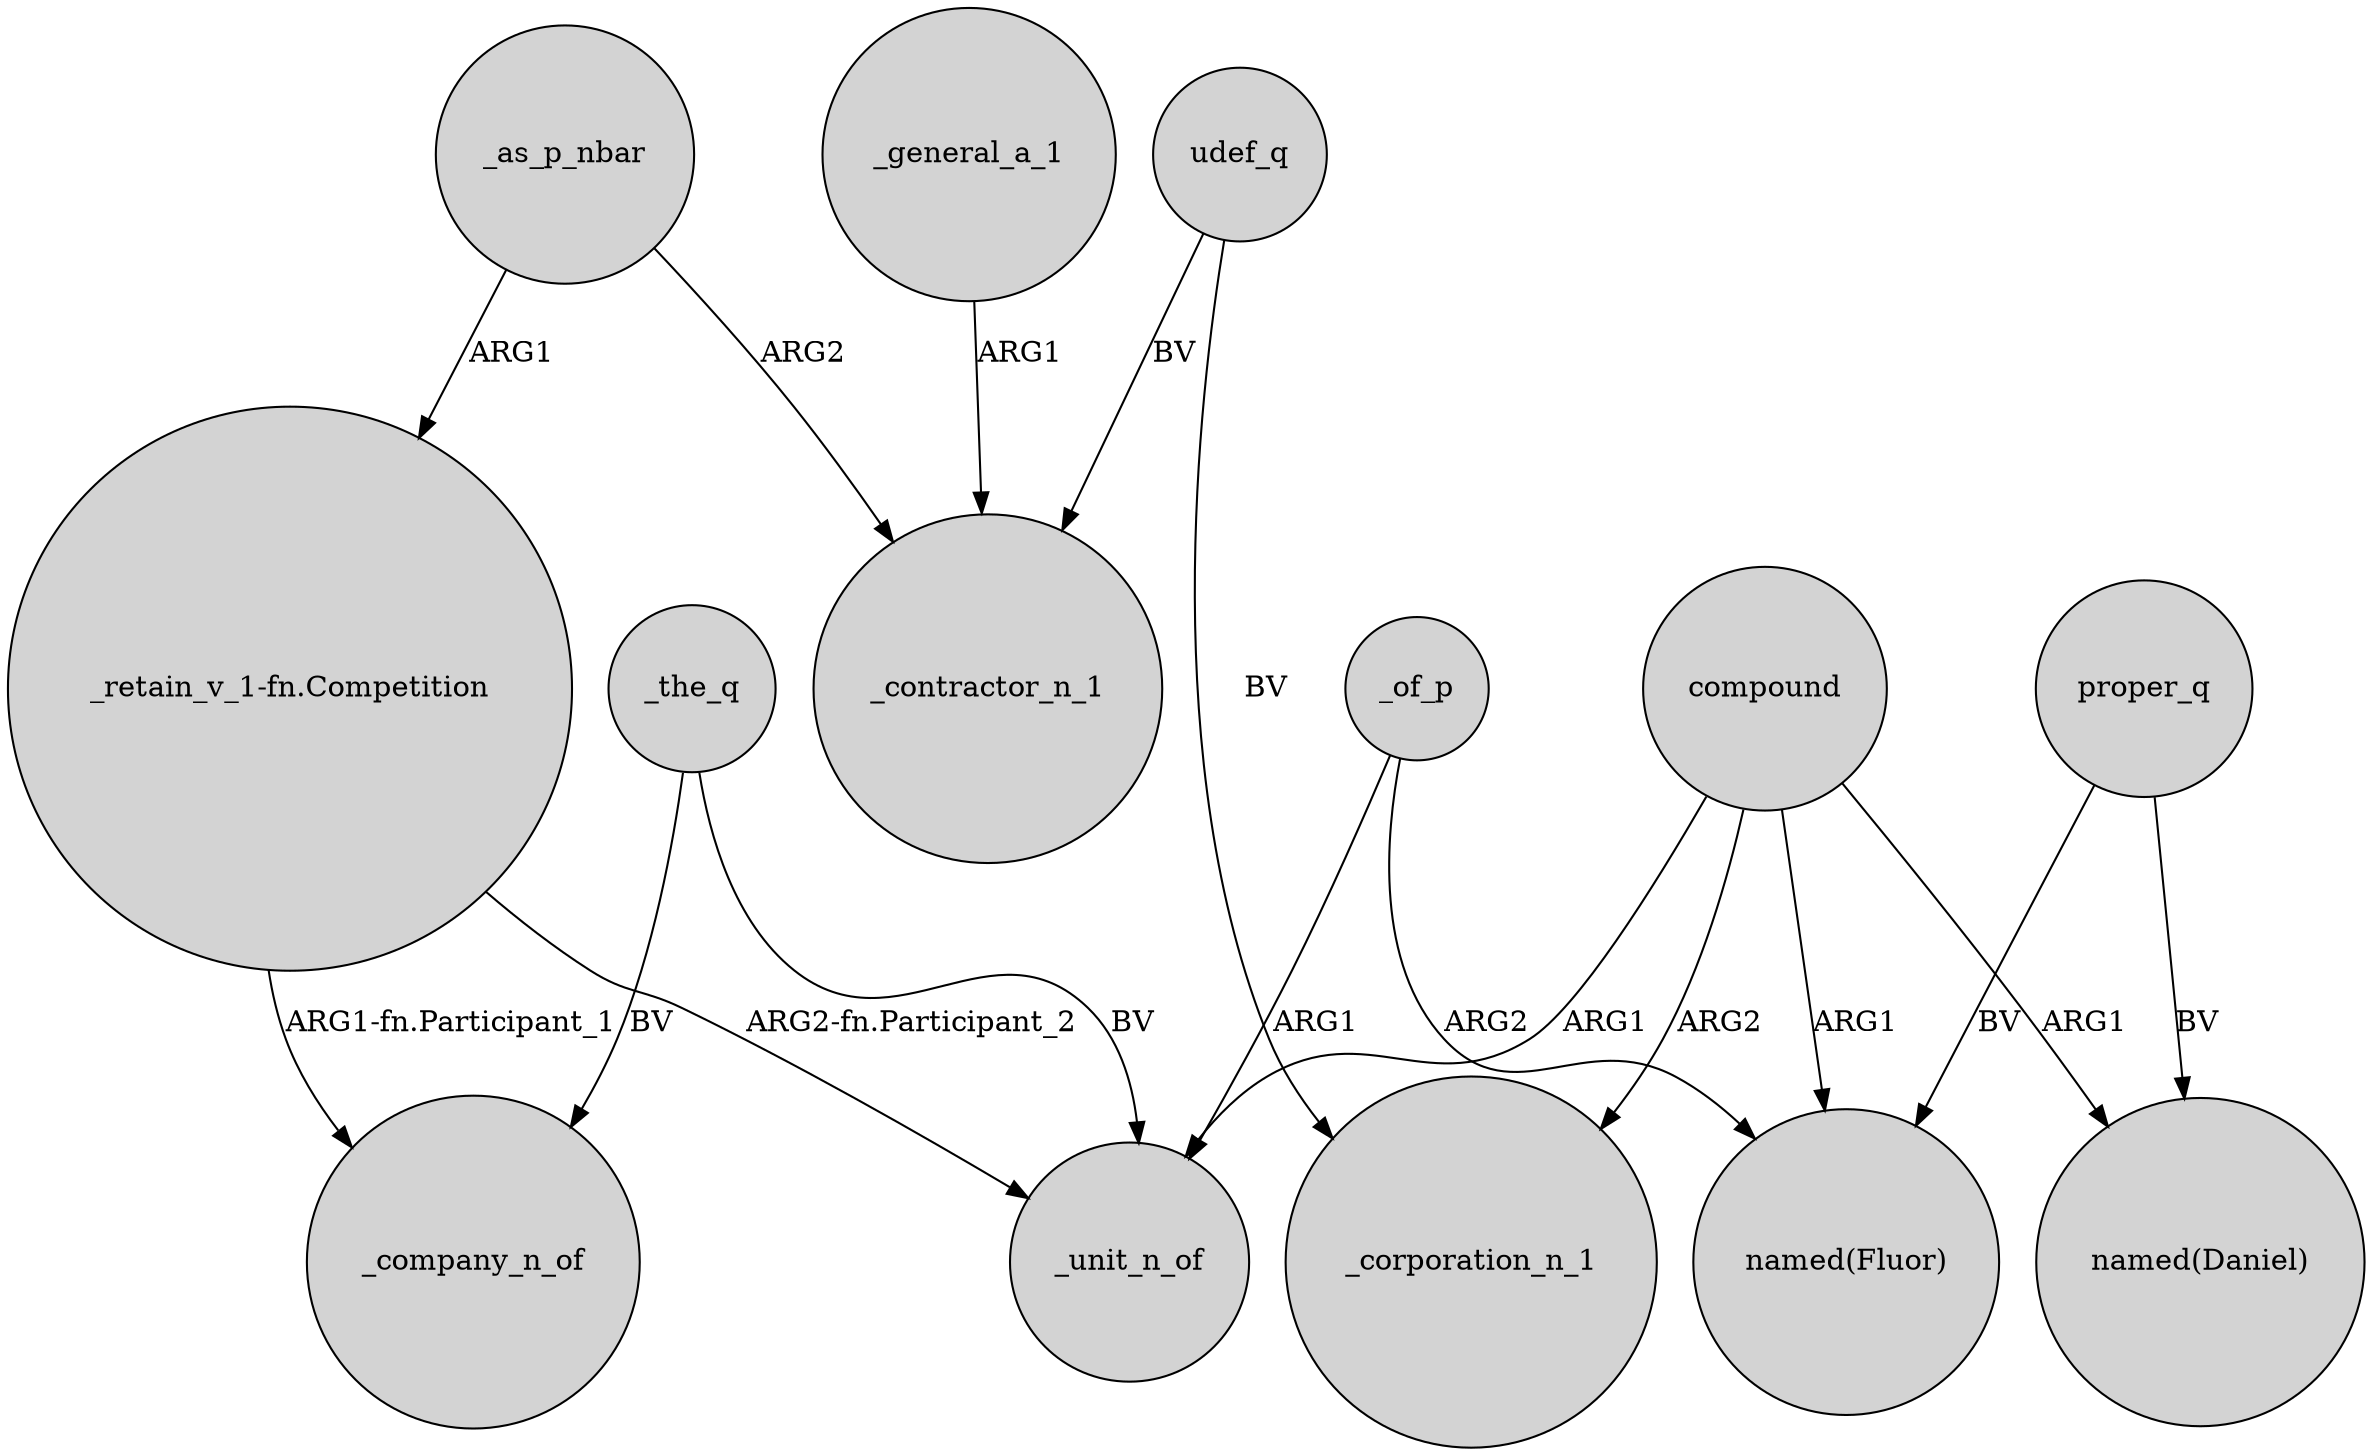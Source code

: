 digraph {
	node [shape=circle style=filled]
	compound -> _corporation_n_1 [label=ARG2]
	"_retain_v_1-fn.Competition" -> _unit_n_of [label="ARG2-fn.Participant_2"]
	_general_a_1 -> _contractor_n_1 [label=ARG1]
	_as_p_nbar -> "_retain_v_1-fn.Competition" [label=ARG1]
	udef_q -> _corporation_n_1 [label=BV]
	proper_q -> "named(Daniel)" [label=BV]
	compound -> _unit_n_of [label=ARG1]
	compound -> "named(Daniel)" [label=ARG1]
	"_retain_v_1-fn.Competition" -> _company_n_of [label="ARG1-fn.Participant_1"]
	_the_q -> _unit_n_of [label=BV]
	udef_q -> _contractor_n_1 [label=BV]
	_of_p -> "named(Fluor)" [label=ARG2]
	_the_q -> _company_n_of [label=BV]
	_as_p_nbar -> _contractor_n_1 [label=ARG2]
	_of_p -> _unit_n_of [label=ARG1]
	proper_q -> "named(Fluor)" [label=BV]
	compound -> "named(Fluor)" [label=ARG1]
}
